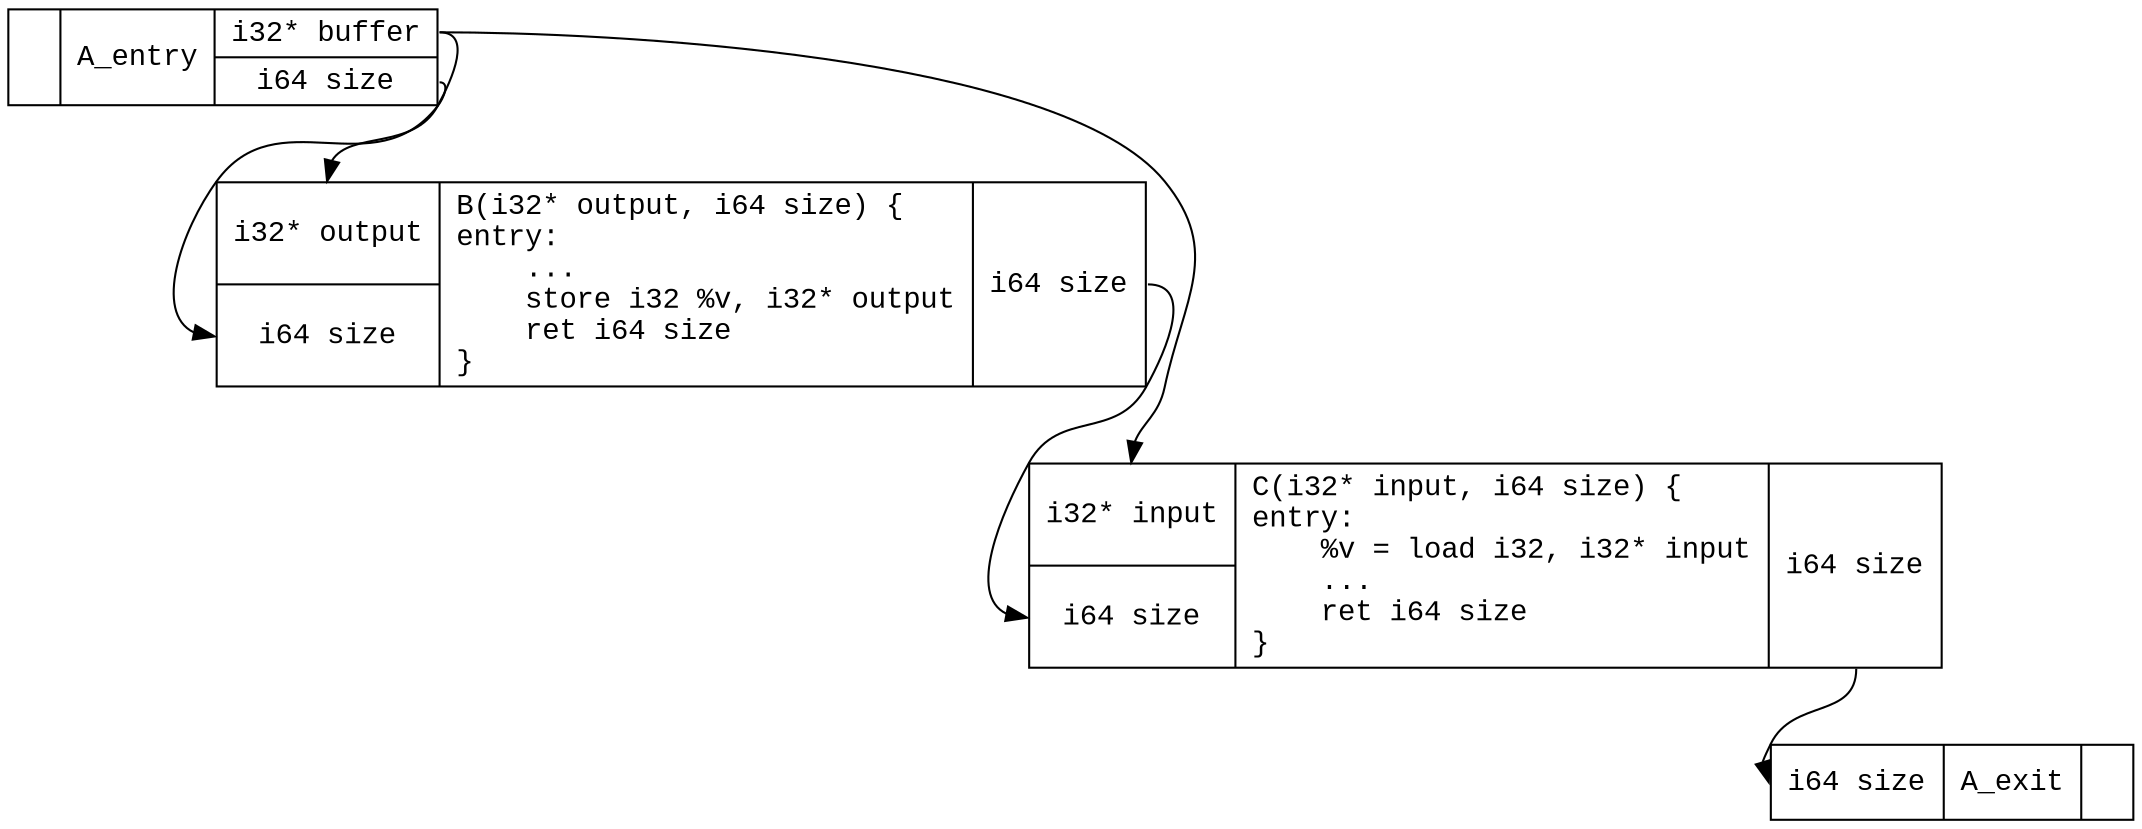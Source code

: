 digraph structs {
	node [shape=record, fontname="Courier New"];
	graph [fontname="Courier New"];
	edge [fontname="Courier New"];
	B [label="{<output>i32* output|<isize>i64 size}|B(i32* output, i64 size) \{\lentry:\l&nbsp;&nbsp;&nbsp;&nbsp;...\l&nbsp;&nbsp;&nbsp;&nbsp;store i32 %v, i32* output\l&nbsp;&nbsp;&nbsp;&nbsp;ret i64 size\l\}\l|{<rsize>i64 size}"];
	A_entry [label="{}|A_entry|{<buffer>i32* buffer|<size>i64 size}"];
	C [label="{<input>i32* input|<isize>i64 size}|C(i32* input, i64 size) \{\lentry:\l&nbsp;&nbsp;&nbsp;&nbsp;%v = load i32, i32* input\l&nbsp;&nbsp;&nbsp;&nbsp;...\l&nbsp;&nbsp;&nbsp;&nbsp;ret i64 size\l\}\l|{<rsize>i64 size}"];
	A_exit [label="{<size>i64 size}|A_exit|{}"];

	A_entry:buffer -> C:input;
	A_entry:buffer -> B:output;

	A_entry:size -> B:isize;
	B:rsize -> C:isize;
	C:rsize -> A_exit:size;
}
